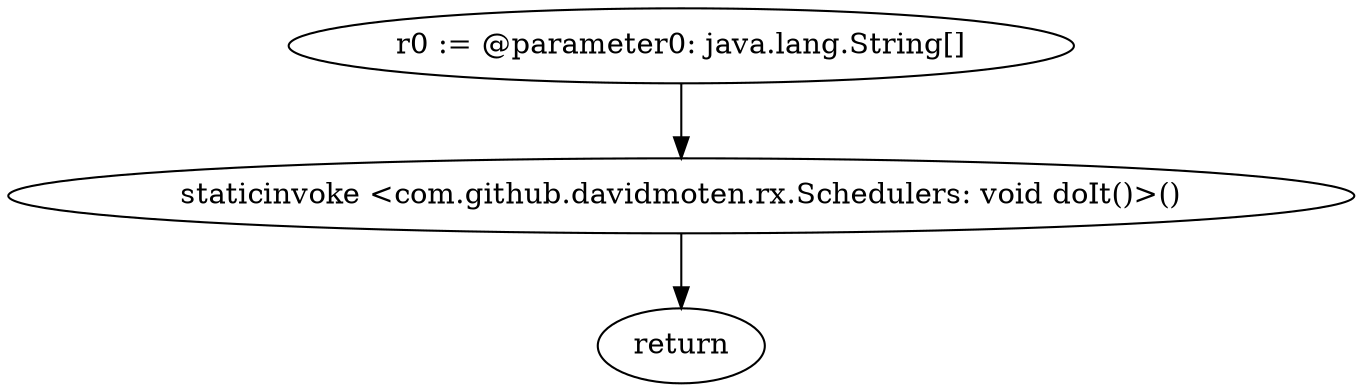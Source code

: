 digraph "unitGraph" {
    "r0 := @parameter0: java.lang.String[]"
    "staticinvoke <com.github.davidmoten.rx.Schedulers: void doIt()>()"
    "return"
    "r0 := @parameter0: java.lang.String[]"->"staticinvoke <com.github.davidmoten.rx.Schedulers: void doIt()>()";
    "staticinvoke <com.github.davidmoten.rx.Schedulers: void doIt()>()"->"return";
}
